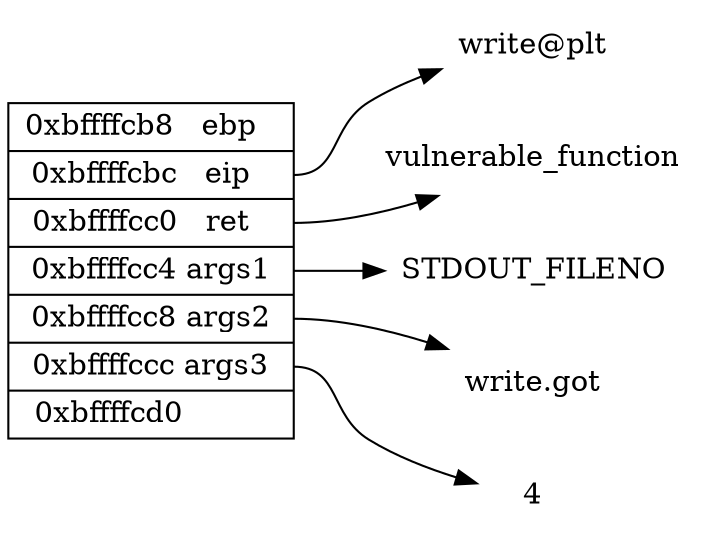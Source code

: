 digraph level1_stack{
    graph [
        rankdir = "LR"
    ];
    edge [
    ];
    /*
    subgraph stack_0 {
        style=filled;
        color=lightgrey;
        "s0_stack" [
            label = "
                0xbffffcb8 &nbsp;&nbsp;&nbsp;&nbsp;&nbsp; |
                <esp> 0xbffffcbc eip|
                <origin> 0xbffffcc0&nbsp;&nbsp;&nbsp;&nbsp;&nbsp;&nbsp;|..."
            shape = "record"
            labeljust = "l"
        ];
        "s0_esp" [
            label = "esp"
            shape = "plaintext"
        ];
        "s0_origin" [
            label = "调用前堆栈"
            shape = "plaintext"
        ];
        "s0_origin" -> "s0_stack":origin
        "s0_esp" -> "s0_stack":esp
    };
    */
    /*
    subgraph stack_1 {
        style=filled;
        color=lightgrey;
        "s1_stack" [
            label = "
                <esp> 0xbffffc2c &nbsp;&nbsp;&nbsp;&nbsp;&nbsp;|
                0xbffffc30 &nbsp;&nbsp;&nbsp;&nbsp;&nbsp;&nbsp;||...||
                0xbffffcb0 &nbsp;&nbsp;&nbsp;&nbsp;&nbsp;&nbsp;|
                0xbffffcb4 &nbsp;&nbsp;&nbsp;&nbsp;&nbsp;&nbsp;|
                0xbffffcb8 ebp|
                <ebp> 0xbffffcbb eip|
                0xbffffcc0"
            shape = "record"
            labeljust = "l"
        ];
        "s1_esp" [
            label = "esp"
            shape = "plaintext"
        ];
        "s1_esp" -> "s1_stack":esp
    };

    subgraph stack_2 {
        style=filled;
        color=lightgrey;
        "s2_stack" [
            label = "
                <esp> 0xbffffc20 &nbsp;&nbsp;0&nbsp;&nbsp; |
                0xbffffc24 ptr&nbsp; |
                0xbffffc28 256|
                0xbffffc2c &nbsp;&nbsp;&nbsp;&nbsp;&nbsp;&nbsp; |
                <buf_0> 0xbffffc30 &nbsp;&nbsp;&nbsp;&nbsp;&nbsp;&nbsp;||...||
                <buf_1> 0xbffffcac &nbsp;&nbsp;&nbsp;&nbsp;&nbsp;&nbsp;|
                0xbffffcb0 &nbsp;&nbsp;&nbsp;&nbsp;&nbsp;&nbsp;|
                0xbffffcb4 ebx|
                <ebp> 0xbffffcb8 ebp|
                0xbffffcbc eip"
            shape = "record"
            labeljust = "l"
        ];
        "s2_esp" [
            label = "esp"
            shape = "plaintext"
        ]
        "s2_esp" -> "s2_stack":esp
        "s2_stack":buf_0 -> "s2_stack":buf_1 [label="buf[0x80]",arrowhead="none"];
    };
    */

/*
    subgraph stack_3 {
        style=filled;
        color=lightgrey;
        "s3_stack" [
            label = "
                <buf_0> 0xbffffc30 &nbsp;&nbsp;&nbsp;&nbsp;&nbsp;&nbsp;||...||
                <buf_1> 0xbffffcac &nbsp;&nbsp;&nbsp;&nbsp;&nbsp;&nbsp;|
                0xbffffcb0 &nbsp;&nbsp;&nbsp;&nbsp;&nbsp;&nbsp;|
                0xbffffcb4 ebx|
                <ebp> 0xbffffcb8 ebp|
                0xbffffcbc eip"
            shape = "record"
            labeljust = "l"
        ];
        "s3_esp" [
            label = "esp"
            shape = "plaintext"
        ]
        "s3_esp" -> "s3_stack":buf_0
        "s3_stack":buf_0 -> "s3_stack":buf_1 [label="buf[0x80]",arrowhead="none"];
    };
    */
    /*
    subgraph stack_4 {
        style=filled;
        color=lightgrey;
        "s4_stack" [
            label = "
                <esp> 0xbffffc20 &nbsp;&nbsp;0&nbsp;&nbsp; |
                0xbffffc24 ptr&nbsp; |
                0xbffffc28 256|
                0xbffffc2c &nbsp;&nbsp;&nbsp;&nbsp;&nbsp;&nbsp; |
                <buf_0> 0xbffffc30 &nbsp;&nbsp;&nbsp;&nbsp;&nbsp;&nbsp;||...||
                <buf_1> 0xbffffcac &nbsp;&nbsp;&nbsp;&nbsp;&nbsp;&nbsp;|
                0xbffffcb0 &nbsp;&nbsp;&nbsp;&nbsp;&nbsp;&nbsp;|
                0xbffffcb4 ebx|
                <ebp> 0xbffffcb8 ebp|
                <eip> 0xbffffcbc eip |
                <ret> 0xbffffcc0  &nbsp;&nbsp;&nbsp;&nbsp;&nbsp; |
                <bin> 0xbffffcc4  &nbsp;&nbsp;&nbsp;&nbsp;&nbsp; |
                0xbffffcc8  &nbsp;&nbsp;&nbsp;&nbsp;&nbsp;"
            shape = "record"
            labeljust = "l"
        ];
        "s4_esp" [
            label = "esp"
            shape = "plaintext"
        ]
        "s4_systemaddr" [
            label = "systemaddr"
            shape = "plaintext"
        ]
        "s4_ret" [
            label = "ret"
            shape = "plaintext"
        ]
        "s4_bin" [
            label = "binshaddr"
            shape = "plaintext"
        ]
        "s4_esp" -> "s4_stack":esp
        "s4_stack":buf_0 -> "s4_stack":buf_1 [label="buf[0x80]",arrowhead="none"];
        "s4_stack":eip -> "s4_systemaddr"
        "s4_stack":ret -> "s4_ret"
        "s4_stack":bin -> "s4_bin"
    };
    */
    subgraph stack_5 {
        style=filled;
        color=lightgrey;
        "s4_stack" [
            label = "
                <ebp> 0xbffffcb8 &nbsp; ebp &nbsp;|
                <eip> 0xbffffcbc &nbsp; eip &nbsp;|
                <ret> 0xbffffcc0 &nbsp; ret &nbsp;|
                <args1> 0xbffffcc4  args1 |
                <args2> 0xbffffcc8  args2 |
                <args3> 0xbffffccc  args3 |
                0xbffffcd0  &nbsp;&nbsp;&nbsp;&nbsp;&nbsp;&nbsp;&nbsp;&nbsp;"
            shape = "record"
            labeljust = "l"
        ];
        "s4_write" [
            label = "write@plt"
            shape = "plaintext"
        ]
        "s4_ret" [
            label = "vulnerable_function"
            shape = "plaintext"
        ]
        "s4_args1" [
            label = "STDOUT_FILENO"
            shape = "plaintext"
        ]
        "s4_args2" [
            label = "write.got"
            shape = "plaintext"
        ]
        "s4_args3" [
            label = "4"
            shape = "plaintext"
        ]
        "s4_stack":eip -> "s4_write"
        "s4_stack":ret -> "s4_ret"
        "s4_stack":args1 -> "s4_args1"
        "s4_stack":args2 -> "s4_args2"
        "s4_stack":args3 -> "s4_args3"
    };
}